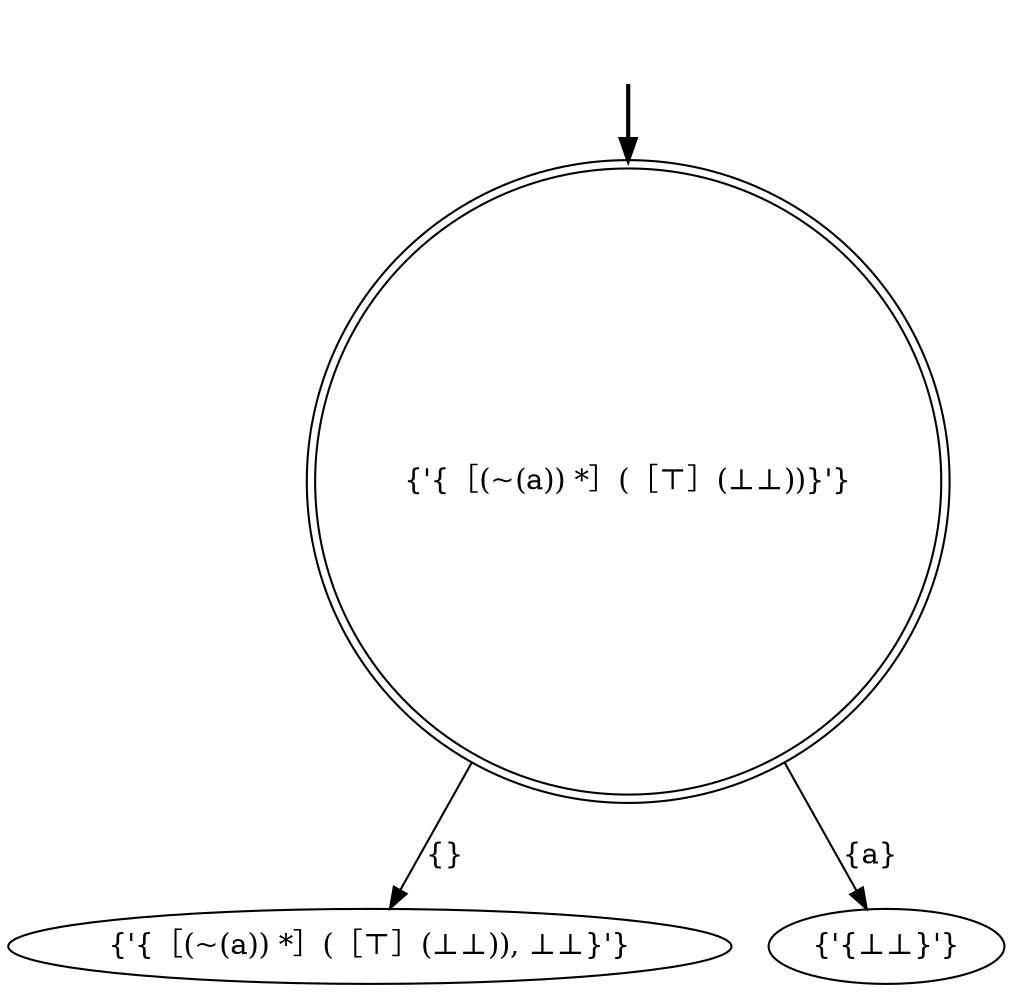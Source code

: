 digraph {
	fake [style=invisible]
	"{'{［(~(a)) *］(［⊤］(⊥⊥)), ⊥⊥}'}"
	"{'{［(~(a)) *］(［⊤］(⊥⊥))}'}" [root=true shape=doublecircle]
	"{'{⊥⊥}'}"
	fake -> "{'{［(~(a)) *］(［⊤］(⊥⊥))}'}" [style=bold]
	"{'{［(~(a)) *］(［⊤］(⊥⊥))}'}" -> "{'{［(~(a)) *］(［⊤］(⊥⊥)), ⊥⊥}'}" [label="{}"]
	"{'{［(~(a)) *］(［⊤］(⊥⊥))}'}" -> "{'{⊥⊥}'}" [label="{a}"]
}
